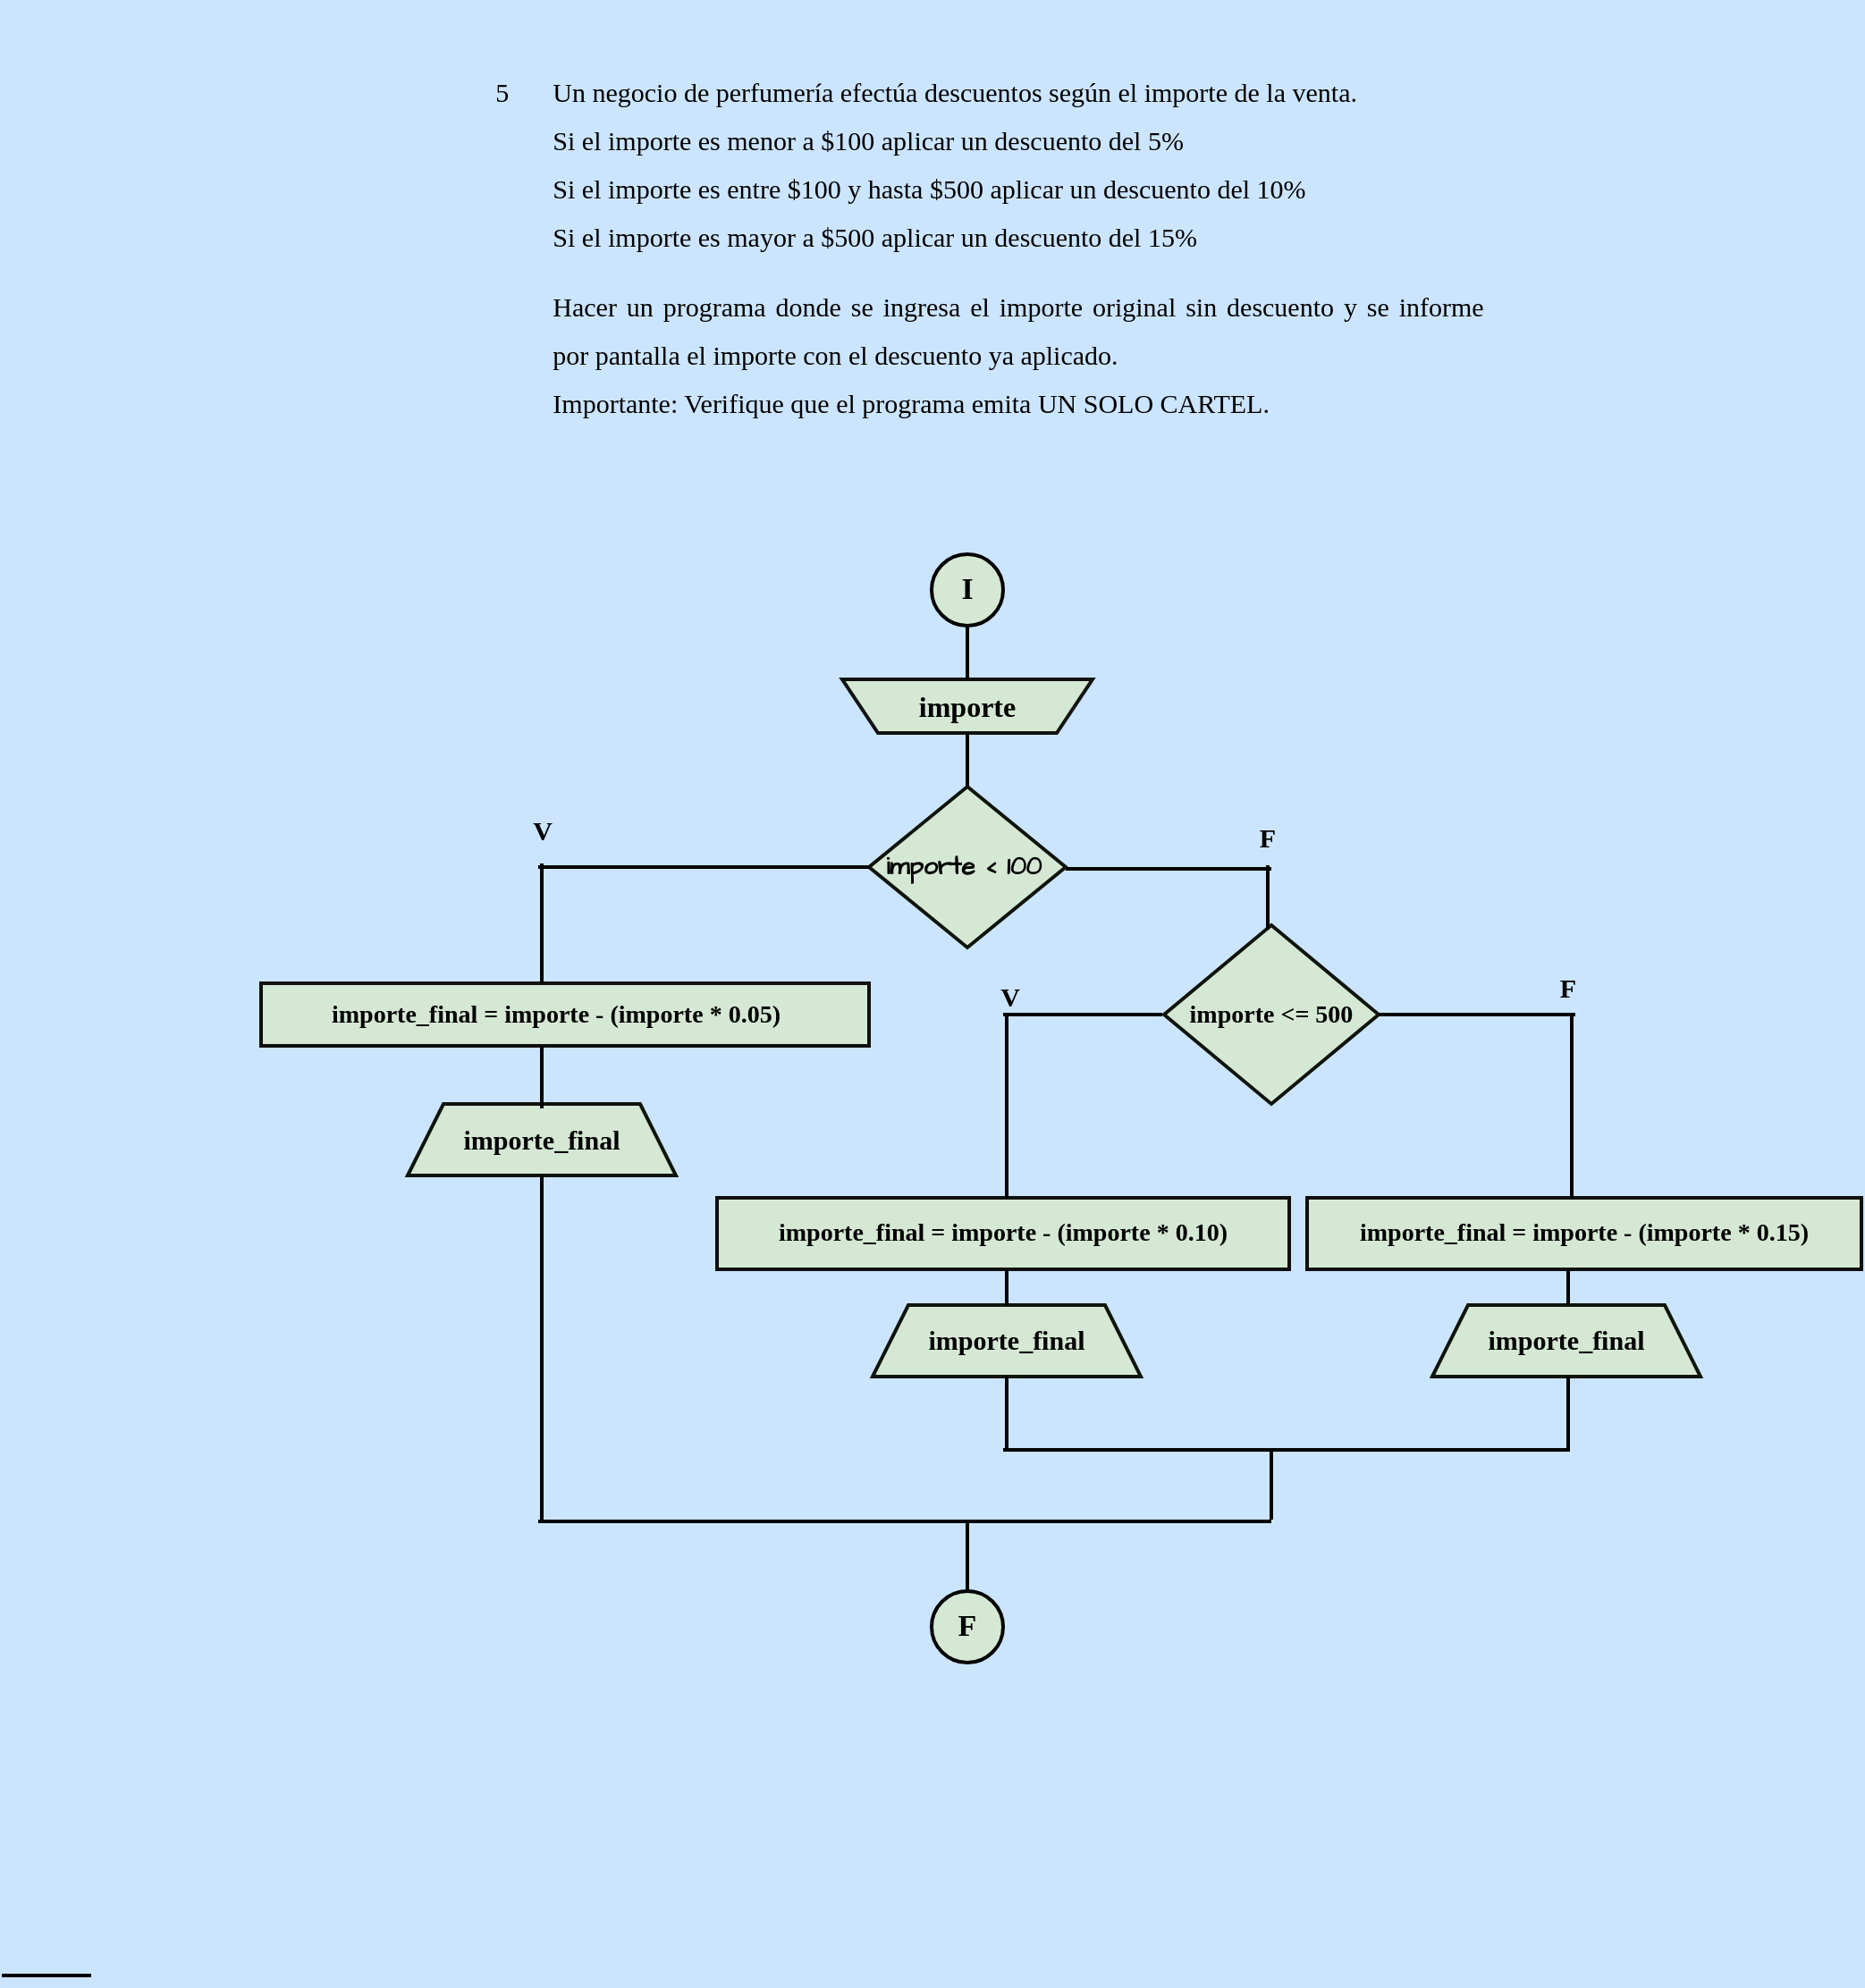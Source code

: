 <mxfile version="24.1.0" type="device">
  <diagram name="Página-1" id="Rx8KtsCPVQ8bXy8RpuUQ">
    <mxGraphModel dx="2247" dy="830" grid="1" gridSize="10" guides="1" tooltips="1" connect="1" arrows="1" fold="1" page="1" pageScale="1" pageWidth="827" pageHeight="1169" background="#CCE5FF" math="0" shadow="0">
      <root>
        <mxCell id="0" />
        <mxCell id="1" parent="0" />
        <mxCell id="uNwsE-CeQoWflfRwe-pq-1" value="&lt;span style=&quot;font-size: 15px;&quot; id=&quot;docs-internal-guid-acae02e3-7fff-be0d-35ea-5c4b1a841cde&quot;&gt;&lt;div align=&quot;left&quot; style=&quot;margin-left: 0pt; line-height: 80%;&quot; dir=&quot;ltr&quot;&gt;&lt;font face=&quot;Comic Sans MS&quot; color=&quot;#000000&quot;&gt;&lt;b&gt;&lt;/b&gt;&lt;table style=&quot;border:none;border-collapse:collapse;&quot;&gt;&lt;colgroup&gt;&lt;col width=&quot;32&quot;&gt;&lt;col width=&quot;534&quot;&gt;&lt;col width=&quot;35&quot;&gt;&lt;/colgroup&gt;&lt;tbody&gt;&lt;tr style=&quot;height:0pt&quot;&gt;&lt;td style=&quot;vertical-align:top;padding:5pt 5pt 5pt 5pt;overflow:hidden;overflow-wrap:break-word;&quot;&gt;&lt;p style=&quot;line-height:1.8;text-align: justify;margin-top:0pt;margin-bottom:0pt;&quot; dir=&quot;ltr&quot;&gt;&lt;span style=&quot;background-color: transparent; font-variant-numeric: normal; font-variant-east-asian: normal; font-variant-alternates: normal; font-variant-position: normal; vertical-align: baseline; white-space-collapse: preserve;&quot;&gt;5&lt;/span&gt;&lt;/p&gt;&lt;/td&gt;&lt;td style=&quot;vertical-align:top;padding:5pt 5pt 5pt 5pt;overflow:hidden;overflow-wrap:break-word;&quot;&gt;&lt;p style=&quot;line-height:1.8;text-align: justify;margin-top:0pt;margin-bottom:0pt;&quot; dir=&quot;ltr&quot;&gt;&lt;span style=&quot;background-color: transparent; font-variant-numeric: normal; font-variant-east-asian: normal; font-variant-alternates: normal; font-variant-position: normal; vertical-align: baseline; white-space-collapse: preserve;&quot;&gt;Un negocio de perfumería efectúa descuentos según el importe de la venta.&lt;/span&gt;&lt;/p&gt;&lt;p style=&quot;line-height:1.8;text-align: justify;margin-top:0pt;margin-bottom:0pt;&quot; dir=&quot;ltr&quot;&gt;&lt;span style=&quot;background-color: transparent; font-variant-numeric: normal; font-variant-east-asian: normal; font-variant-alternates: normal; font-variant-position: normal; vertical-align: baseline; white-space-collapse: preserve;&quot;&gt;Si el importe es menor a $100 aplicar un descuento del 5%&lt;/span&gt;&lt;/p&gt;&lt;p style=&quot;line-height:1.8;text-align: justify;margin-top:0pt;margin-bottom:0pt;&quot; dir=&quot;ltr&quot;&gt;&lt;span style=&quot;background-color: transparent; font-variant-numeric: normal; font-variant-east-asian: normal; font-variant-alternates: normal; font-variant-position: normal; vertical-align: baseline; white-space-collapse: preserve;&quot;&gt;Si el importe es entre $100 y hasta $500 aplicar un descuento del 10%&lt;/span&gt;&lt;/p&gt;&lt;p style=&quot;line-height:1.8;text-align: justify;margin-top:0pt;margin-bottom:0pt;&quot; dir=&quot;ltr&quot;&gt;&lt;span style=&quot;background-color: transparent; font-variant-numeric: normal; font-variant-east-asian: normal; font-variant-alternates: normal; font-variant-position: normal; vertical-align: baseline; white-space-collapse: preserve;&quot;&gt;Si el importe es mayor a $500 aplicar un descuento del 15%&lt;/span&gt;&lt;/p&gt;&lt;br&gt;&lt;p style=&quot;line-height:1.8;text-align: justify;margin-top:0pt;margin-bottom:0pt;&quot; dir=&quot;ltr&quot;&gt;&lt;span style=&quot;background-color: transparent; font-variant-numeric: normal; font-variant-east-asian: normal; font-variant-alternates: normal; font-variant-position: normal; vertical-align: baseline; white-space-collapse: preserve;&quot;&gt;Hacer un programa donde se ingresa el importe original sin descuento y se informe por pantalla el importe con el descuento ya aplicado.&lt;/span&gt;&lt;/p&gt;&lt;p style=&quot;line-height:1.8;text-align: justify;margin-top:0pt;margin-bottom:0pt;&quot; dir=&quot;ltr&quot;&gt;&lt;span style=&quot;background-color: transparent; font-variant-numeric: normal; font-variant-east-asian: normal; font-variant-alternates: normal; font-variant-position: normal; vertical-align: baseline; white-space-collapse: preserve;&quot;&gt;Importante: Verifique que el programa emita UN SOLO CARTEL.&lt;/span&gt;&lt;/p&gt;&lt;br&gt;&lt;/td&gt;&lt;/tr&gt;&lt;/tbody&gt;&lt;/table&gt;&lt;/font&gt;&lt;/div&gt;&lt;/span&gt;" style="text;strokeColor=none;align=center;fillColor=none;html=1;verticalAlign=middle;whiteSpace=wrap;rounded=0;fontFamily=Architects Daughter;fontSource=https%3A%2F%2Ffonts.googleapis.com%2Fcss%3Ffamily%3DArchitects%2BDaughter;" vertex="1" parent="1">
          <mxGeometry x="50" width="680" height="290" as="geometry" />
        </mxCell>
        <mxCell id="uNwsE-CeQoWflfRwe-pq-55" value="" style="line;strokeWidth=2;html=1;perimeter=backbonePerimeter;points=[];outlineConnect=0;hachureGap=4;fontFamily=Architects Daughter;fontSource=https://fonts.googleapis.com/css?family=Architects+Daughter;strokeColor=#000000;" vertex="1" parent="1">
          <mxGeometry x="-180" y="1100" width="50" height="10" as="geometry" />
        </mxCell>
        <mxCell id="uNwsE-CeQoWflfRwe-pq-72" value="" style="group" vertex="1" connectable="0" parent="1">
          <mxGeometry x="-35" y="310" width="895" height="620" as="geometry" />
        </mxCell>
        <mxCell id="uNwsE-CeQoWflfRwe-pq-4" value="" style="shape=trapezoid;perimeter=trapezoidPerimeter;whiteSpace=wrap;html=1;fixedSize=1;rounded=0;labelBackgroundColor=none;strokeColor=#121211;strokeWidth=2;align=center;verticalAlign=middle;fontFamily=Helvetica;fontSize=12;fontColor=default;fillColor=#d5e8d4;direction=west;container=1;aspect=fixed;" vertex="1" parent="uNwsE-CeQoWflfRwe-pq-72">
          <mxGeometry x="325" y="70" width="140" height="30" as="geometry">
            <mxRectangle x="-1020" y="-650" width="50" height="40" as="alternateBounds" />
          </mxGeometry>
        </mxCell>
        <mxCell id="uNwsE-CeQoWflfRwe-pq-12" value="&lt;font size=&quot;1&quot; face=&quot;Comic Sans MS&quot; color=&quot;#000000&quot;&gt;&lt;b style=&quot;font-size: 16px;&quot;&gt;importe&lt;/b&gt;&lt;/font&gt;" style="text;strokeColor=none;align=center;fillColor=none;html=1;verticalAlign=middle;whiteSpace=wrap;rounded=0;fontFamily=Architects Daughter;fontSource=https%3A%2F%2Ffonts.googleapis.com%2Fcss%3Ffamily%3DArchitects%2BDaughter;aspect=fixed;" vertex="1" parent="uNwsE-CeQoWflfRwe-pq-4">
          <mxGeometry x="30" width="80" height="30" as="geometry" />
        </mxCell>
        <mxCell id="uNwsE-CeQoWflfRwe-pq-49" value="" style="line;strokeWidth=2;direction=south;html=1;hachureGap=4;fontFamily=Architects Daughter;fontSource=https://fonts.googleapis.com/css?family=Architects+Daughter;strokeColor=#000000;" vertex="1" parent="uNwsE-CeQoWflfRwe-pq-4">
          <mxGeometry x="65" y="-30" width="10" height="30" as="geometry" />
        </mxCell>
        <mxCell id="uNwsE-CeQoWflfRwe-pq-9" value="" style="group" vertex="1" connectable="0" parent="uNwsE-CeQoWflfRwe-pq-72">
          <mxGeometry x="365" width="60" height="40" as="geometry" />
        </mxCell>
        <mxCell id="uNwsE-CeQoWflfRwe-pq-2" value="" style="strokeWidth=2;html=1;shape=mxgraph.flowchart.start_2;whiteSpace=wrap;rounded=0;labelBackgroundColor=none;strokeColor=#000000;align=center;verticalAlign=middle;fontFamily=Helvetica;fontSize=12;fontColor=default;fillColor=#d5e8d4;aspect=fixed;" vertex="1" parent="uNwsE-CeQoWflfRwe-pq-9">
          <mxGeometry x="10" width="40" height="40" as="geometry" />
        </mxCell>
        <mxCell id="uNwsE-CeQoWflfRwe-pq-8" value="&lt;b&gt;&lt;font style=&quot;font-size: 17px;&quot; color=&quot;#000000&quot; face=&quot;Comic Sans MS&quot;&gt;I&lt;/font&gt;&lt;/b&gt;" style="text;strokeColor=none;align=center;fillColor=none;html=1;verticalAlign=middle;whiteSpace=wrap;rounded=0;fontFamily=Architects Daughter;fontSource=https%3A%2F%2Ffonts.googleapis.com%2Fcss%3Ffamily%3DArchitects%2BDaughter;aspect=fixed;" vertex="1" parent="uNwsE-CeQoWflfRwe-pq-9">
          <mxGeometry y="5" width="60" height="30" as="geometry" />
        </mxCell>
        <mxCell id="uNwsE-CeQoWflfRwe-pq-11" value="" style="group" vertex="1" connectable="0" parent="uNwsE-CeQoWflfRwe-pq-72">
          <mxGeometry x="365" y="580" width="60" height="40" as="geometry" />
        </mxCell>
        <mxCell id="uNwsE-CeQoWflfRwe-pq-3" value="" style="strokeWidth=2;html=1;shape=mxgraph.flowchart.start_2;whiteSpace=wrap;rounded=0;labelBackgroundColor=none;strokeColor=#000000;align=center;verticalAlign=middle;fontFamily=Helvetica;fontSize=12;fontColor=default;fillColor=#d5e8d4;aspect=fixed;" vertex="1" parent="uNwsE-CeQoWflfRwe-pq-11">
          <mxGeometry x="10" width="40" height="40" as="geometry" />
        </mxCell>
        <mxCell id="uNwsE-CeQoWflfRwe-pq-10" value="&lt;font color=&quot;#000000&quot; size=&quot;1&quot; face=&quot;Comic Sans MS&quot;&gt;&lt;b style=&quot;font-size: 17px;&quot;&gt;F&lt;/b&gt;&lt;/font&gt;" style="text;strokeColor=none;align=center;fillColor=none;html=1;verticalAlign=middle;whiteSpace=wrap;rounded=0;fontFamily=Architects Daughter;fontSource=https%3A%2F%2Ffonts.googleapis.com%2Fcss%3Ffamily%3DArchitects%2BDaughter;aspect=fixed;" vertex="1" parent="uNwsE-CeQoWflfRwe-pq-11">
          <mxGeometry y="5" width="60" height="30" as="geometry" />
        </mxCell>
        <mxCell id="uNwsE-CeQoWflfRwe-pq-20" style="edgeStyle=orthogonalEdgeStyle;rounded=0;sketch=1;hachureGap=4;jiggle=2;curveFitting=1;orthogonalLoop=1;jettySize=auto;html=1;exitX=0.5;exitY=1;exitDx=0;exitDy=0;fontFamily=Architects Daughter;fontSource=https%3A%2F%2Ffonts.googleapis.com%2Fcss%3Ffamily%3DArchitects%2BDaughter;" edge="1" parent="uNwsE-CeQoWflfRwe-pq-11" source="uNwsE-CeQoWflfRwe-pq-10" target="uNwsE-CeQoWflfRwe-pq-10">
          <mxGeometry relative="1" as="geometry" />
        </mxCell>
        <mxCell id="uNwsE-CeQoWflfRwe-pq-17" value="" style="group" vertex="1" connectable="0" parent="uNwsE-CeQoWflfRwe-pq-72">
          <mxGeometry x="340" y="130" width="110" height="90" as="geometry" />
        </mxCell>
        <mxCell id="uNwsE-CeQoWflfRwe-pq-6" value="" style="rhombus;whiteSpace=wrap;html=1;rounded=0;labelBackgroundColor=none;strokeColor=#0F140C;strokeWidth=2;align=center;verticalAlign=middle;fontFamily=Helvetica;fontSize=12;fontColor=default;fillColor=#d5e8d4;aspect=fixed;" vertex="1" parent="uNwsE-CeQoWflfRwe-pq-17">
          <mxGeometry width="110" height="90" as="geometry" />
        </mxCell>
        <mxCell id="uNwsE-CeQoWflfRwe-pq-16" value="&lt;b&gt;&lt;font color=&quot;#000000&quot; style=&quot;font-size: 14px;&quot;&gt;importe &amp;lt; 100&lt;/font&gt;&lt;/b&gt;" style="text;strokeColor=none;align=center;fillColor=none;html=1;verticalAlign=middle;whiteSpace=wrap;rounded=0;fontFamily=Architects Daughter;fontSource=https%3A%2F%2Ffonts.googleapis.com%2Fcss%3Ffamily%3DArchitects%2BDaughter;aspect=fixed;" vertex="1" parent="uNwsE-CeQoWflfRwe-pq-17">
          <mxGeometry x="6" y="30" width="94" height="30" as="geometry" />
        </mxCell>
        <mxCell id="uNwsE-CeQoWflfRwe-pq-19" value="" style="group" vertex="1" connectable="0" parent="uNwsE-CeQoWflfRwe-pq-72">
          <mxGeometry y="240" width="340" height="35" as="geometry" />
        </mxCell>
        <mxCell id="uNwsE-CeQoWflfRwe-pq-13" value="" style="rounded=0;whiteSpace=wrap;html=1;labelBackgroundColor=none;strokeColor=#0f100e;strokeWidth=2;align=center;verticalAlign=middle;fontFamily=Helvetica;fontSize=12;fontColor=default;fillColor=#d5e8d4;aspect=fixed;" vertex="1" parent="uNwsE-CeQoWflfRwe-pq-19">
          <mxGeometry width="340" height="35" as="geometry" />
        </mxCell>
        <mxCell id="uNwsE-CeQoWflfRwe-pq-15" value="&lt;b&gt;&lt;font face=&quot;Comic Sans MS&quot; color=&quot;#000000&quot; style=&quot;font-size: 14px;&quot;&gt;importe_final = importe - (importe * 0.05)&lt;/font&gt;&lt;/b&gt;" style="text;strokeColor=none;align=center;fillColor=none;html=1;verticalAlign=middle;whiteSpace=wrap;rounded=0;fontFamily=Architects Daughter;fontSource=https%3A%2F%2Ffonts.googleapis.com%2Fcss%3Ffamily%3DArchitects%2BDaughter;aspect=fixed;" vertex="1" parent="uNwsE-CeQoWflfRwe-pq-19">
          <mxGeometry x="10" y="2.5" width="310" height="30" as="geometry" />
        </mxCell>
        <mxCell id="uNwsE-CeQoWflfRwe-pq-24" value="" style="group" vertex="1" connectable="0" parent="uNwsE-CeQoWflfRwe-pq-72">
          <mxGeometry x="82" y="307.5" width="150" height="40" as="geometry" />
        </mxCell>
        <mxCell id="uNwsE-CeQoWflfRwe-pq-5" value="" style="shape=trapezoid;perimeter=trapezoidPerimeter;whiteSpace=wrap;html=1;fixedSize=1;rounded=0;labelBackgroundColor=none;strokeColor=#0F140C;strokeWidth=2;align=center;verticalAlign=middle;fontFamily=Helvetica;fontSize=12;fontColor=default;fillColor=#d5e8d4;aspect=fixed;" vertex="1" parent="uNwsE-CeQoWflfRwe-pq-24">
          <mxGeometry width="150" height="40" as="geometry" />
        </mxCell>
        <mxCell id="uNwsE-CeQoWflfRwe-pq-23" value="&lt;b&gt;&lt;font face=&quot;Comic Sans MS&quot; color=&quot;#000000&quot; style=&quot;font-size: 15px;&quot;&gt;importe_final&lt;/font&gt;&lt;/b&gt;" style="text;strokeColor=none;align=center;fillColor=none;html=1;verticalAlign=middle;whiteSpace=wrap;rounded=0;fontFamily=Architects Daughter;fontSource=https%3A%2F%2Ffonts.googleapis.com%2Fcss%3Ffamily%3DArchitects%2BDaughter;aspect=fixed;" vertex="1" parent="uNwsE-CeQoWflfRwe-pq-24">
          <mxGeometry x="35" y="10" width="80" height="20" as="geometry" />
        </mxCell>
        <mxCell id="uNwsE-CeQoWflfRwe-pq-26" value="" style="group" vertex="1" connectable="0" parent="uNwsE-CeQoWflfRwe-pq-72">
          <mxGeometry x="505" y="207.5" width="120" height="100" as="geometry" />
        </mxCell>
        <mxCell id="uNwsE-CeQoWflfRwe-pq-7" value="" style="rhombus;whiteSpace=wrap;html=1;rounded=0;labelBackgroundColor=none;strokeColor=#0F140C;strokeWidth=2;align=center;verticalAlign=middle;fontFamily=Helvetica;fontSize=12;fontColor=default;fillColor=#d5e8d4;aspect=fixed;" vertex="1" parent="uNwsE-CeQoWflfRwe-pq-26">
          <mxGeometry width="120" height="100" as="geometry" />
        </mxCell>
        <mxCell id="uNwsE-CeQoWflfRwe-pq-25" value="&lt;b&gt;&lt;font face=&quot;Comic Sans MS&quot; style=&quot;font-size: 14px;&quot; color=&quot;#000000&quot;&gt;importe &amp;lt;= 500&lt;/font&gt;&lt;/b&gt;" style="text;strokeColor=none;align=center;fillColor=none;html=1;verticalAlign=middle;whiteSpace=wrap;rounded=0;fontFamily=Architects Daughter;fontSource=https%3A%2F%2Ffonts.googleapis.com%2Fcss%3Ffamily%3DArchitects%2BDaughter;aspect=fixed;" vertex="1" parent="uNwsE-CeQoWflfRwe-pq-26">
          <mxGeometry y="35" width="120" height="30" as="geometry" />
        </mxCell>
        <mxCell id="uNwsE-CeQoWflfRwe-pq-29" value="" style="group" vertex="1" connectable="0" parent="uNwsE-CeQoWflfRwe-pq-72">
          <mxGeometry x="255" y="360" width="320" height="40" as="geometry" />
        </mxCell>
        <mxCell id="uNwsE-CeQoWflfRwe-pq-14" value="" style="rounded=0;whiteSpace=wrap;html=1;labelBackgroundColor=none;strokeColor=#0f100e;strokeWidth=2;align=center;verticalAlign=middle;fontFamily=Helvetica;fontSize=12;fontColor=default;fillColor=#d5e8d4;aspect=fixed;" vertex="1" parent="uNwsE-CeQoWflfRwe-pq-29">
          <mxGeometry width="320" height="40" as="geometry" />
        </mxCell>
        <mxCell id="uNwsE-CeQoWflfRwe-pq-27" value="&lt;font face=&quot;Comic Sans MS&quot; color=&quot;#000000&quot;&gt;importe_final = importe - (importe * 0.10)&lt;/font&gt;" style="text;strokeColor=none;align=center;fillColor=none;html=1;verticalAlign=middle;whiteSpace=wrap;rounded=0;fontFamily=Architects Daughter;fontSource=https%3A%2F%2Ffonts.googleapis.com%2Fcss%3Ffamily%3DArchitects%2BDaughter;fontStyle=1;fontSize=14;aspect=fixed;" vertex="1" parent="uNwsE-CeQoWflfRwe-pq-29">
          <mxGeometry x="5" y="5" width="310" height="30" as="geometry" />
        </mxCell>
        <mxCell id="uNwsE-CeQoWflfRwe-pq-34" value="" style="group" vertex="1" connectable="0" parent="uNwsE-CeQoWflfRwe-pq-72">
          <mxGeometry x="342" y="420" width="150" height="40" as="geometry" />
        </mxCell>
        <mxCell id="uNwsE-CeQoWflfRwe-pq-35" value="" style="shape=trapezoid;perimeter=trapezoidPerimeter;whiteSpace=wrap;html=1;fixedSize=1;rounded=0;labelBackgroundColor=none;strokeColor=#0F140C;strokeWidth=2;align=center;verticalAlign=middle;fontFamily=Helvetica;fontSize=12;fontColor=default;fillColor=#d5e8d4;aspect=fixed;" vertex="1" parent="uNwsE-CeQoWflfRwe-pq-34">
          <mxGeometry width="150" height="40" as="geometry" />
        </mxCell>
        <mxCell id="uNwsE-CeQoWflfRwe-pq-36" value="&lt;b&gt;&lt;font face=&quot;Comic Sans MS&quot; color=&quot;#000000&quot; style=&quot;font-size: 15px;&quot;&gt;importe_final&lt;/font&gt;&lt;/b&gt;" style="text;strokeColor=none;align=center;fillColor=none;html=1;verticalAlign=middle;whiteSpace=wrap;rounded=0;fontFamily=Architects Daughter;fontSource=https://fonts.googleapis.com/css?family=Architects+Daughter;aspect=fixed;" vertex="1" parent="uNwsE-CeQoWflfRwe-pq-34">
          <mxGeometry x="35" y="10" width="80" height="20" as="geometry" />
        </mxCell>
        <mxCell id="uNwsE-CeQoWflfRwe-pq-37" value="" style="group" vertex="1" connectable="0" parent="uNwsE-CeQoWflfRwe-pq-72">
          <mxGeometry x="655" y="420" width="150" height="40" as="geometry" />
        </mxCell>
        <mxCell id="uNwsE-CeQoWflfRwe-pq-38" value="" style="shape=trapezoid;perimeter=trapezoidPerimeter;whiteSpace=wrap;html=1;fixedSize=1;rounded=0;labelBackgroundColor=none;strokeColor=#0F140C;strokeWidth=2;align=center;verticalAlign=middle;fontFamily=Helvetica;fontSize=12;fontColor=default;fillColor=#d5e8d4;aspect=fixed;" vertex="1" parent="uNwsE-CeQoWflfRwe-pq-37">
          <mxGeometry width="150" height="40" as="geometry" />
        </mxCell>
        <mxCell id="uNwsE-CeQoWflfRwe-pq-39" value="&lt;b&gt;&lt;font face=&quot;Comic Sans MS&quot; color=&quot;#000000&quot; style=&quot;font-size: 15px;&quot;&gt;importe_final&lt;/font&gt;&lt;/b&gt;" style="text;strokeColor=none;align=center;fillColor=none;html=1;verticalAlign=middle;whiteSpace=wrap;rounded=0;fontFamily=Architects Daughter;fontSource=https://fonts.googleapis.com/css?family=Architects+Daughter;aspect=fixed;" vertex="1" parent="uNwsE-CeQoWflfRwe-pq-37">
          <mxGeometry x="35" y="10" width="80" height="20" as="geometry" />
        </mxCell>
        <mxCell id="uNwsE-CeQoWflfRwe-pq-40" value="" style="group" vertex="1" connectable="0" parent="uNwsE-CeQoWflfRwe-pq-72">
          <mxGeometry x="585" y="360" width="310" height="40" as="geometry" />
        </mxCell>
        <mxCell id="uNwsE-CeQoWflfRwe-pq-28" value="" style="rounded=0;whiteSpace=wrap;html=1;labelBackgroundColor=none;strokeColor=#0f100e;strokeWidth=2;align=center;verticalAlign=middle;fontFamily=Helvetica;fontSize=12;fontColor=default;fillColor=#d5e8d4;aspect=fixed;" vertex="1" parent="uNwsE-CeQoWflfRwe-pq-40">
          <mxGeometry width="310" height="40" as="geometry" />
        </mxCell>
        <mxCell id="uNwsE-CeQoWflfRwe-pq-33" value="&lt;font style=&quot;font-size: 14px;&quot; color=&quot;#000000&quot; face=&quot;Comic Sans MS&quot;&gt;importe_final = importe - (importe * 0.15)&lt;/font&gt;" style="text;strokeColor=none;align=center;fillColor=none;html=1;verticalAlign=middle;whiteSpace=wrap;rounded=0;fontFamily=Architects Daughter;fontSource=https://fonts.googleapis.com/css?family=Architects+Daughter;fontStyle=1;aspect=fixed;" vertex="1" parent="uNwsE-CeQoWflfRwe-pq-40">
          <mxGeometry x="5" y="5" width="300" height="30" as="geometry" />
        </mxCell>
        <mxCell id="uNwsE-CeQoWflfRwe-pq-41" value="" style="line;strokeWidth=2;direction=south;html=1;hachureGap=4;fontFamily=Architects Daughter;fontSource=https://fonts.googleapis.com/css?family=Architects+Daughter;strokeColor=#000000;" vertex="1" parent="uNwsE-CeQoWflfRwe-pq-72">
          <mxGeometry x="558" y="174" width="10" height="36" as="geometry" />
        </mxCell>
        <mxCell id="uNwsE-CeQoWflfRwe-pq-42" value="" style="line;strokeWidth=2;direction=south;html=1;hachureGap=4;fontFamily=Architects Daughter;fontSource=https://fonts.googleapis.com/css?family=Architects+Daughter;strokeColor=#000000;" vertex="1" parent="uNwsE-CeQoWflfRwe-pq-72">
          <mxGeometry x="152" y="173" width="10" height="67" as="geometry" />
        </mxCell>
        <mxCell id="uNwsE-CeQoWflfRwe-pq-43" value="" style="line;strokeWidth=2;direction=south;html=1;hachureGap=4;fontFamily=Architects Daughter;fontSource=https://fonts.googleapis.com/css?family=Architects+Daughter;strokeColor=#000000;" vertex="1" parent="uNwsE-CeQoWflfRwe-pq-72">
          <mxGeometry x="412" y="400" width="10" height="20" as="geometry" />
        </mxCell>
        <mxCell id="uNwsE-CeQoWflfRwe-pq-44" value="" style="line;strokeWidth=2;direction=south;html=1;hachureGap=4;fontFamily=Architects Daughter;fontSource=https://fonts.googleapis.com/css?family=Architects+Daughter;strokeColor=#000000;" vertex="1" parent="uNwsE-CeQoWflfRwe-pq-72">
          <mxGeometry x="152" y="275" width="10" height="35" as="geometry" />
        </mxCell>
        <mxCell id="uNwsE-CeQoWflfRwe-pq-45" value="" style="line;strokeWidth=2;direction=south;html=1;hachureGap=4;fontFamily=Architects Daughter;fontSource=https://fonts.googleapis.com/css?family=Architects+Daughter;strokeColor=#000000;" vertex="1" parent="uNwsE-CeQoWflfRwe-pq-72">
          <mxGeometry x="726" y="460" width="10" height="40" as="geometry" />
        </mxCell>
        <mxCell id="uNwsE-CeQoWflfRwe-pq-46" value="" style="line;strokeWidth=2;direction=south;html=1;hachureGap=4;fontFamily=Architects Daughter;fontSource=https://fonts.googleapis.com/css?family=Architects+Daughter;strokeColor=#000000;" vertex="1" parent="uNwsE-CeQoWflfRwe-pq-72">
          <mxGeometry x="728" y="257.5" width="10" height="102.5" as="geometry" />
        </mxCell>
        <mxCell id="uNwsE-CeQoWflfRwe-pq-47" value="" style="line;strokeWidth=2;direction=south;html=1;hachureGap=4;fontFamily=Architects Daughter;fontSource=https://fonts.googleapis.com/css?family=Architects+Daughter;strokeColor=#000000;" vertex="1" parent="uNwsE-CeQoWflfRwe-pq-72">
          <mxGeometry x="726" y="400" width="10" height="20" as="geometry" />
        </mxCell>
        <mxCell id="uNwsE-CeQoWflfRwe-pq-48" value="" style="line;strokeWidth=2;direction=south;html=1;hachureGap=4;fontFamily=Architects Daughter;fontSource=https://fonts.googleapis.com/css?family=Architects+Daughter;strokeColor=#000000;" vertex="1" parent="uNwsE-CeQoWflfRwe-pq-72">
          <mxGeometry x="412" y="257.5" width="10" height="102.5" as="geometry" />
        </mxCell>
        <mxCell id="uNwsE-CeQoWflfRwe-pq-50" value="" style="line;strokeWidth=2;direction=south;html=1;hachureGap=4;fontFamily=Architects Daughter;fontSource=https://fonts.googleapis.com/css?family=Architects+Daughter;strokeColor=#000000;" vertex="1" parent="uNwsE-CeQoWflfRwe-pq-72">
          <mxGeometry x="390" y="100" width="10" height="30" as="geometry" />
        </mxCell>
        <mxCell id="uNwsE-CeQoWflfRwe-pq-51" value="" style="line;strokeWidth=2;html=1;perimeter=backbonePerimeter;points=[];outlineConnect=0;hachureGap=4;fontFamily=Architects Daughter;fontSource=https://fonts.googleapis.com/css?family=Architects+Daughter;strokeColor=#000000;" vertex="1" parent="uNwsE-CeQoWflfRwe-pq-72">
          <mxGeometry x="155" y="536" width="410" height="10" as="geometry" />
        </mxCell>
        <mxCell id="uNwsE-CeQoWflfRwe-pq-52" value="" style="line;strokeWidth=2;html=1;perimeter=backbonePerimeter;points=[];outlineConnect=0;hachureGap=4;fontFamily=Architects Daughter;fontSource=https://fonts.googleapis.com/css?family=Architects+Daughter;strokeColor=#000000;" vertex="1" parent="uNwsE-CeQoWflfRwe-pq-72">
          <mxGeometry x="415" y="496" width="317" height="10" as="geometry" />
        </mxCell>
        <mxCell id="uNwsE-CeQoWflfRwe-pq-53" value="" style="line;strokeWidth=2;html=1;perimeter=backbonePerimeter;points=[];outlineConnect=0;hachureGap=4;fontFamily=Architects Daughter;fontSource=https://fonts.googleapis.com/css?family=Architects+Daughter;strokeColor=#000000;" vertex="1" parent="uNwsE-CeQoWflfRwe-pq-72">
          <mxGeometry x="625" y="252.5" width="110" height="10" as="geometry" />
        </mxCell>
        <mxCell id="uNwsE-CeQoWflfRwe-pq-54" value="" style="line;strokeWidth=2;html=1;perimeter=backbonePerimeter;points=[];outlineConnect=0;hachureGap=4;fontFamily=Architects Daughter;fontSource=https://fonts.googleapis.com/css?family=Architects+Daughter;strokeColor=#000000;" vertex="1" parent="uNwsE-CeQoWflfRwe-pq-72">
          <mxGeometry x="450" y="171" width="115" height="10" as="geometry" />
        </mxCell>
        <mxCell id="uNwsE-CeQoWflfRwe-pq-60" value="" style="line;strokeWidth=2;html=1;perimeter=backbonePerimeter;points=[];outlineConnect=0;hachureGap=4;fontFamily=Architects Daughter;fontSource=https://fonts.googleapis.com/css?family=Architects+Daughter;strokeColor=#000000;" vertex="1" parent="uNwsE-CeQoWflfRwe-pq-72">
          <mxGeometry x="415" y="252.5" width="89" height="10" as="geometry" />
        </mxCell>
        <mxCell id="uNwsE-CeQoWflfRwe-pq-61" value="" style="line;strokeWidth=2;html=1;perimeter=backbonePerimeter;points=[];outlineConnect=0;hachureGap=4;fontFamily=Architects Daughter;fontSource=https://fonts.googleapis.com/css?family=Architects+Daughter;strokeColor=#000000;" vertex="1" parent="uNwsE-CeQoWflfRwe-pq-72">
          <mxGeometry x="155" y="170" width="185" height="10" as="geometry" />
        </mxCell>
        <mxCell id="uNwsE-CeQoWflfRwe-pq-62" value="" style="line;strokeWidth=2;direction=south;html=1;hachureGap=4;fontFamily=Architects Daughter;fontSource=https://fonts.googleapis.com/css?family=Architects+Daughter;strokeColor=#000000;" vertex="1" parent="uNwsE-CeQoWflfRwe-pq-72">
          <mxGeometry x="412" y="460" width="10" height="40" as="geometry" />
        </mxCell>
        <mxCell id="uNwsE-CeQoWflfRwe-pq-64" value="" style="line;strokeWidth=2;direction=south;html=1;hachureGap=4;fontFamily=Architects Daughter;fontSource=https://fonts.googleapis.com/css?family=Architects+Daughter;strokeColor=#000000;" vertex="1" parent="uNwsE-CeQoWflfRwe-pq-72">
          <mxGeometry x="390" y="540" width="10" height="40" as="geometry" />
        </mxCell>
        <mxCell id="uNwsE-CeQoWflfRwe-pq-65" value="" style="line;strokeWidth=2;direction=south;html=1;hachureGap=4;fontFamily=Architects Daughter;fontSource=https://fonts.googleapis.com/css?family=Architects+Daughter;strokeColor=#000000;" vertex="1" parent="uNwsE-CeQoWflfRwe-pq-72">
          <mxGeometry x="560" y="500" width="10" height="40" as="geometry" />
        </mxCell>
        <mxCell id="uNwsE-CeQoWflfRwe-pq-66" value="" style="line;strokeWidth=2;direction=south;html=1;hachureGap=4;fontFamily=Architects Daughter;fontSource=https://fonts.googleapis.com/css?family=Architects+Daughter;strokeColor=#000000;" vertex="1" parent="uNwsE-CeQoWflfRwe-pq-72">
          <mxGeometry x="152" y="347.5" width="10" height="192.5" as="geometry" />
        </mxCell>
        <mxCell id="uNwsE-CeQoWflfRwe-pq-68" value="&lt;b&gt;&lt;font face=&quot;Comic Sans MS&quot; color=&quot;#000000&quot; style=&quot;font-size: 15px;&quot;&gt;F&lt;/font&gt;&lt;/b&gt;" style="text;strokeColor=none;align=center;fillColor=none;html=1;verticalAlign=middle;whiteSpace=wrap;rounded=0;fontFamily=Architects Daughter;fontSource=https://fonts.googleapis.com/css?family=Architects+Daughter;" vertex="1" parent="uNwsE-CeQoWflfRwe-pq-72">
          <mxGeometry x="533" y="144" width="60" height="30" as="geometry" />
        </mxCell>
        <mxCell id="uNwsE-CeQoWflfRwe-pq-69" value="&lt;b&gt;&lt;font face=&quot;Comic Sans MS&quot; color=&quot;#000000&quot; style=&quot;font-size: 15px;&quot;&gt;F&lt;/font&gt;&lt;/b&gt;" style="text;strokeColor=none;align=center;fillColor=none;html=1;verticalAlign=middle;whiteSpace=wrap;rounded=0;fontFamily=Architects Daughter;fontSource=https://fonts.googleapis.com/css?family=Architects+Daughter;" vertex="1" parent="uNwsE-CeQoWflfRwe-pq-72">
          <mxGeometry x="701" y="227.5" width="60" height="30" as="geometry" />
        </mxCell>
        <mxCell id="uNwsE-CeQoWflfRwe-pq-70" value="&lt;b&gt;&lt;font face=&quot;Comic Sans MS&quot; color=&quot;#000000&quot; style=&quot;font-size: 15px;&quot;&gt;V&lt;/font&gt;&lt;/b&gt;" style="text;strokeColor=none;align=center;fillColor=none;html=1;verticalAlign=middle;whiteSpace=wrap;rounded=0;fontFamily=Architects Daughter;fontSource=https://fonts.googleapis.com/css?family=Architects+Daughter;" vertex="1" parent="uNwsE-CeQoWflfRwe-pq-72">
          <mxGeometry x="389" y="232.5" width="60" height="30" as="geometry" />
        </mxCell>
        <mxCell id="uNwsE-CeQoWflfRwe-pq-71" value="&lt;b&gt;&lt;font color=&quot;#000000&quot; style=&quot;font-size: 15px;&quot; face=&quot;Comic Sans MS&quot;&gt;V&lt;/font&gt;&lt;/b&gt;" style="text;html=1;align=center;verticalAlign=middle;resizable=0;points=[];autosize=1;strokeColor=none;fillColor=none;fontFamily=Architects Daughter;fontSource=https%3A%2F%2Ffonts.googleapis.com%2Fcss%3Ffamily%3DArchitects%2BDaughter;" vertex="1" parent="uNwsE-CeQoWflfRwe-pq-72">
          <mxGeometry x="142" y="140" width="30" height="30" as="geometry" />
        </mxCell>
      </root>
    </mxGraphModel>
  </diagram>
</mxfile>
